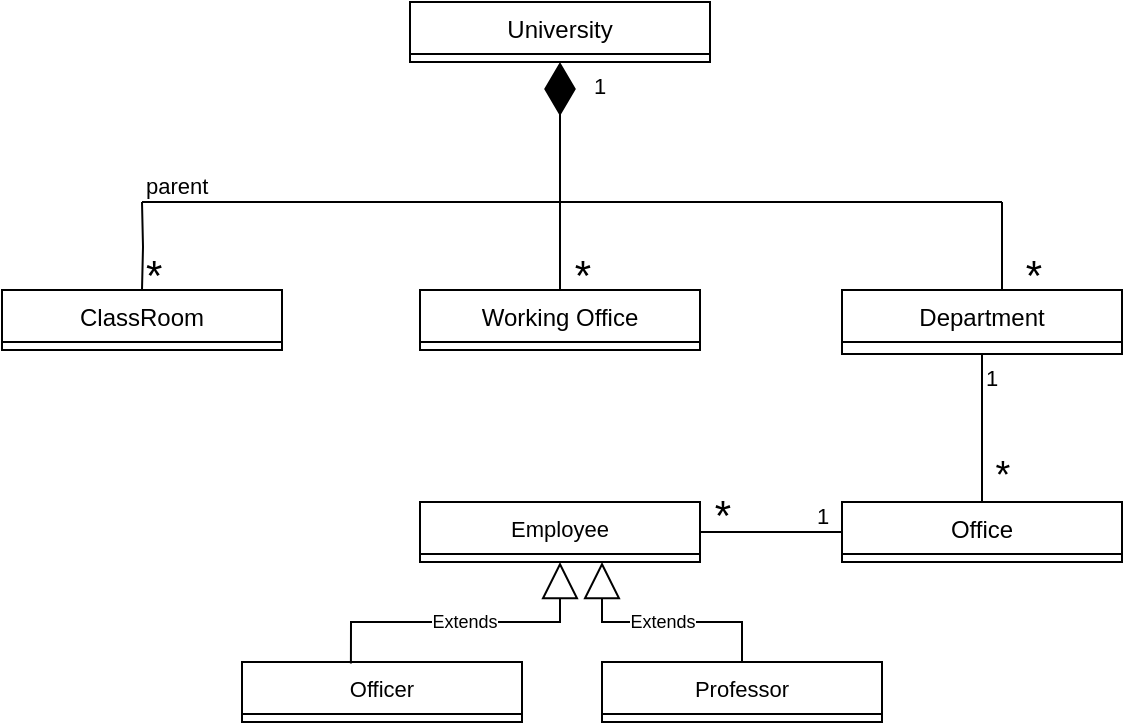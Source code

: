<mxfile version="20.8.20" type="device"><diagram name="Sayfa -1" id="aJ9r6P97TBhoJUTDvIQ0"><mxGraphModel dx="656" dy="418" grid="1" gridSize="10" guides="1" tooltips="1" connect="1" arrows="1" fold="1" page="1" pageScale="1" pageWidth="827" pageHeight="1169" math="0" shadow="0"><root><mxCell id="0"/><mxCell id="1" parent="0"/><mxCell id="6PN8a_2gGdow30l-tysP-1" value="University" style="swimlane;fontStyle=0;childLayout=stackLayout;horizontal=1;startSize=26;fillColor=none;horizontalStack=0;resizeParent=1;resizeParentMax=0;resizeLast=0;collapsible=1;marginBottom=0;" vertex="1" collapsed="1" parent="1"><mxGeometry x="324" y="110" width="150" height="30" as="geometry"><mxRectangle x="264" y="120" width="176" height="70" as="alternateBounds"/></mxGeometry></mxCell><mxCell id="6PN8a_2gGdow30l-tysP-9" value="1" style="endArrow=open;html=1;endSize=12;startArrow=diamondThin;startSize=14;startFill=1;edgeStyle=orthogonalEdgeStyle;align=left;verticalAlign=bottom;rounded=0;" edge="1" parent="6PN8a_2gGdow30l-tysP-1"><mxGeometry x="-1" y="3" relative="1" as="geometry"><mxPoint x="70" y="20" as="sourcePoint"/><mxPoint x="230" y="20" as="targetPoint"/></mxGeometry></mxCell><mxCell id="6PN8a_2gGdow30l-tysP-16" value="1" style="endArrow=open;html=1;endSize=12;startArrow=diamondThin;startSize=14;startFill=1;edgeStyle=orthogonalEdgeStyle;align=left;verticalAlign=bottom;rounded=0;" edge="1" parent="6PN8a_2gGdow30l-tysP-1"><mxGeometry x="-1" y="3" relative="1" as="geometry"><mxPoint x="66" y="20" as="sourcePoint"/><mxPoint x="226" y="20" as="targetPoint"/></mxGeometry></mxCell><mxCell id="6PN8a_2gGdow30l-tysP-18" value="" style="endArrow=diamondThin;endFill=1;endSize=24;html=1;rounded=0;entryX=0.5;entryY=1;entryDx=0;entryDy=0;exitX=0.5;exitY=0;exitDx=0;exitDy=0;" edge="1" parent="1" source="6PN8a_2gGdow30l-tysP-49" target="6PN8a_2gGdow30l-tysP-1"><mxGeometry width="160" relative="1" as="geometry"><mxPoint x="400.4" y="247.416" as="sourcePoint"/><mxPoint x="390" y="420" as="targetPoint"/></mxGeometry></mxCell><mxCell id="6PN8a_2gGdow30l-tysP-29" value="" style="endArrow=none;html=1;edgeStyle=orthogonalEdgeStyle;rounded=0;" edge="1" parent="1"><mxGeometry relative="1" as="geometry"><mxPoint x="190" y="210" as="sourcePoint"/><mxPoint x="400" y="210" as="targetPoint"/><Array as="points"><mxPoint x="200" y="210"/><mxPoint x="200" y="210"/></Array></mxGeometry></mxCell><mxCell id="6PN8a_2gGdow30l-tysP-30" value="parent" style="edgeLabel;resizable=0;html=1;align=left;verticalAlign=bottom;" connectable="0" vertex="1" parent="6PN8a_2gGdow30l-tysP-29"><mxGeometry x="-1" relative="1" as="geometry"/></mxCell><mxCell id="6PN8a_2gGdow30l-tysP-31" value="*" style="edgeLabel;resizable=0;html=1;align=center;verticalAlign=bottom;fontStyle=0;fontSize=21;" connectable="0" vertex="1" parent="6PN8a_2gGdow30l-tysP-29"><mxGeometry x="1" relative="1" as="geometry"><mxPoint x="10" y="50" as="offset"/></mxGeometry></mxCell><mxCell id="6PN8a_2gGdow30l-tysP-36" value="" style="endArrow=none;html=1;edgeStyle=orthogonalEdgeStyle;rounded=0;" edge="1" parent="1" target="6PN8a_2gGdow30l-tysP-45"><mxGeometry relative="1" as="geometry"><mxPoint x="190" y="210" as="sourcePoint"/><mxPoint x="190" y="250" as="targetPoint"/></mxGeometry></mxCell><mxCell id="6PN8a_2gGdow30l-tysP-37" value="*" style="edgeLabel;resizable=0;html=1;align=left;verticalAlign=bottom;fontSize=21;" connectable="0" vertex="1" parent="6PN8a_2gGdow30l-tysP-36"><mxGeometry x="-1" relative="1" as="geometry"><mxPoint y="50" as="offset"/></mxGeometry></mxCell><mxCell id="6PN8a_2gGdow30l-tysP-39" value="" style="endArrow=none;html=1;edgeStyle=orthogonalEdgeStyle;rounded=0;" edge="1" parent="1"><mxGeometry relative="1" as="geometry"><mxPoint x="400" y="210" as="sourcePoint"/><mxPoint x="620" y="210" as="targetPoint"/></mxGeometry></mxCell><mxCell id="6PN8a_2gGdow30l-tysP-40" value="1&lt;br&gt;" style="edgeLabel;resizable=0;html=1;align=left;verticalAlign=bottom;" connectable="0" vertex="1" parent="6PN8a_2gGdow30l-tysP-39"><mxGeometry x="-1" relative="1" as="geometry"><mxPoint x="14" y="-50" as="offset"/></mxGeometry></mxCell><mxCell id="6PN8a_2gGdow30l-tysP-42" value="" style="endArrow=none;html=1;edgeStyle=orthogonalEdgeStyle;rounded=0;entryX=0.5;entryY=0;entryDx=0;entryDy=0;" edge="1" parent="1" target="6PN8a_2gGdow30l-tysP-53"><mxGeometry relative="1" as="geometry"><mxPoint x="620" y="210" as="sourcePoint"/><mxPoint x="620" y="250" as="targetPoint"/><Array as="points"><mxPoint x="620" y="254"/></Array></mxGeometry></mxCell><mxCell id="6PN8a_2gGdow30l-tysP-44" value="*" style="edgeLabel;resizable=0;html=1;align=right;verticalAlign=bottom;fontSize=21;" connectable="0" vertex="1" parent="6PN8a_2gGdow30l-tysP-42"><mxGeometry x="1" relative="1" as="geometry"><mxPoint x="30" y="6" as="offset"/></mxGeometry></mxCell><mxCell id="6PN8a_2gGdow30l-tysP-45" value="ClassRoom" style="swimlane;fontStyle=0;childLayout=stackLayout;horizontal=1;startSize=26;fillColor=none;horizontalStack=0;resizeParent=1;resizeParentMax=0;resizeLast=0;collapsible=1;marginBottom=0;" vertex="1" parent="1"><mxGeometry x="120" y="254" width="140" height="30" as="geometry"/></mxCell><mxCell id="6PN8a_2gGdow30l-tysP-49" value="Working Office" style="swimlane;fontStyle=0;childLayout=stackLayout;horizontal=1;startSize=26;fillColor=none;horizontalStack=0;resizeParent=1;resizeParentMax=0;resizeLast=0;collapsible=1;marginBottom=0;" vertex="1" parent="1"><mxGeometry x="329" y="254" width="140" height="30" as="geometry"/></mxCell><mxCell id="6PN8a_2gGdow30l-tysP-53" value="Department" style="swimlane;fontStyle=0;childLayout=stackLayout;horizontal=1;startSize=26;fillColor=none;horizontalStack=0;resizeParent=1;resizeParentMax=0;resizeLast=0;collapsible=1;marginBottom=0;" vertex="1" parent="1"><mxGeometry x="540" y="254" width="140" height="32" as="geometry"/></mxCell><mxCell id="6PN8a_2gGdow30l-tysP-57" value="Office" style="swimlane;fontStyle=0;childLayout=stackLayout;horizontal=1;startSize=26;fillColor=none;horizontalStack=0;resizeParent=1;resizeParentMax=0;resizeLast=0;collapsible=1;marginBottom=0;" vertex="1" parent="1"><mxGeometry x="540" y="360" width="140" height="30" as="geometry"/></mxCell><mxCell id="6PN8a_2gGdow30l-tysP-62" value="" style="endArrow=none;html=1;edgeStyle=orthogonalEdgeStyle;rounded=0;fontSize=21;exitX=0.5;exitY=1;exitDx=0;exitDy=0;entryX=0.5;entryY=0;entryDx=0;entryDy=0;" edge="1" parent="1" source="6PN8a_2gGdow30l-tysP-53" target="6PN8a_2gGdow30l-tysP-57"><mxGeometry relative="1" as="geometry"><mxPoint x="620" y="290" as="sourcePoint"/><mxPoint x="620" y="357" as="targetPoint"/></mxGeometry></mxCell><mxCell id="6PN8a_2gGdow30l-tysP-63" value="1" style="edgeLabel;resizable=0;html=1;align=left;verticalAlign=bottom;fontSize=11;" connectable="0" vertex="1" parent="6PN8a_2gGdow30l-tysP-62"><mxGeometry x="-1" relative="1" as="geometry"><mxPoint y="20" as="offset"/></mxGeometry></mxCell><mxCell id="6PN8a_2gGdow30l-tysP-64" value="*" style="edgeLabel;resizable=0;html=1;align=center;verticalAlign=bottom;fontSize=19;" connectable="0" vertex="1" parent="6PN8a_2gGdow30l-tysP-62"><mxGeometry x="1" relative="1" as="geometry"><mxPoint x="10" as="offset"/></mxGeometry></mxCell><mxCell id="6PN8a_2gGdow30l-tysP-69" value="Officer" style="swimlane;fontStyle=0;childLayout=stackLayout;horizontal=1;startSize=26;fillColor=none;horizontalStack=0;resizeParent=1;resizeParentMax=0;resizeLast=0;collapsible=1;marginBottom=0;fontSize=11;" vertex="1" parent="1"><mxGeometry x="240" y="440" width="140" height="30" as="geometry"/></mxCell><mxCell id="6PN8a_2gGdow30l-tysP-73" value="Employee" style="swimlane;fontStyle=0;childLayout=stackLayout;horizontal=1;startSize=26;fillColor=none;horizontalStack=0;resizeParent=1;resizeParentMax=0;resizeLast=0;collapsible=1;marginBottom=0;fontSize=11;" vertex="1" parent="1"><mxGeometry x="329" y="360" width="140" height="30" as="geometry"/></mxCell><mxCell id="6PN8a_2gGdow30l-tysP-78" value="Professor" style="swimlane;fontStyle=0;childLayout=stackLayout;horizontal=1;startSize=26;fillColor=none;horizontalStack=0;resizeParent=1;resizeParentMax=0;resizeLast=0;collapsible=1;marginBottom=0;fontSize=11;" vertex="1" parent="1"><mxGeometry x="420" y="440" width="140" height="30" as="geometry"/></mxCell><mxCell id="6PN8a_2gGdow30l-tysP-83" value="Extends" style="endArrow=block;endSize=16;endFill=0;html=1;rounded=0;shadow=0;fontSize=9;exitX=0.5;exitY=0;exitDx=0;exitDy=0;edgeStyle=orthogonalEdgeStyle;" edge="1" parent="1" source="6PN8a_2gGdow30l-tysP-78" target="6PN8a_2gGdow30l-tysP-73"><mxGeometry width="160" relative="1" as="geometry"><mxPoint x="480" y="420" as="sourcePoint"/><mxPoint x="640" y="420" as="targetPoint"/><Array as="points"><mxPoint x="490" y="420"/><mxPoint x="420" y="420"/></Array></mxGeometry></mxCell><mxCell id="6PN8a_2gGdow30l-tysP-84" value="Extends" style="endArrow=block;endSize=16;endFill=0;html=1;rounded=0;shadow=0;fontSize=9;edgeStyle=orthogonalEdgeStyle;exitX=0.389;exitY=0.025;exitDx=0;exitDy=0;exitPerimeter=0;" edge="1" parent="1" source="6PN8a_2gGdow30l-tysP-69" target="6PN8a_2gGdow30l-tysP-73"><mxGeometry width="160" relative="1" as="geometry"><mxPoint x="290" y="420" as="sourcePoint"/><mxPoint x="390" y="390" as="targetPoint"/><Array as="points"><mxPoint x="294" y="420"/><mxPoint x="399" y="420"/></Array></mxGeometry></mxCell><mxCell id="6PN8a_2gGdow30l-tysP-100" value="" style="endArrow=none;html=1;edgeStyle=orthogonalEdgeStyle;rounded=0;shadow=0;fontSize=9;entryX=0;entryY=0.5;entryDx=0;entryDy=0;exitX=1;exitY=0.5;exitDx=0;exitDy=0;" edge="1" parent="1" source="6PN8a_2gGdow30l-tysP-73" target="6PN8a_2gGdow30l-tysP-57"><mxGeometry relative="1" as="geometry"><mxPoint x="300" y="310" as="sourcePoint"/><mxPoint x="520" y="360" as="targetPoint"/></mxGeometry></mxCell><mxCell id="6PN8a_2gGdow30l-tysP-101" value="*" style="edgeLabel;resizable=0;html=1;align=center;verticalAlign=bottom;labelBackgroundColor=none;labelBorderColor=none;fontSize=21;" connectable="0" vertex="1" parent="6PN8a_2gGdow30l-tysP-100"><mxGeometry x="-1" relative="1" as="geometry"><mxPoint x="11" y="5" as="offset"/></mxGeometry></mxCell><mxCell id="6PN8a_2gGdow30l-tysP-102" value="1" style="edgeLabel;resizable=0;html=1;align=center;verticalAlign=bottom;labelBackgroundColor=none;labelBorderColor=none;fontSize=11;" connectable="0" vertex="1" parent="6PN8a_2gGdow30l-tysP-100"><mxGeometry x="1" relative="1" as="geometry"><mxPoint x="-10" as="offset"/></mxGeometry></mxCell></root></mxGraphModel></diagram></mxfile>